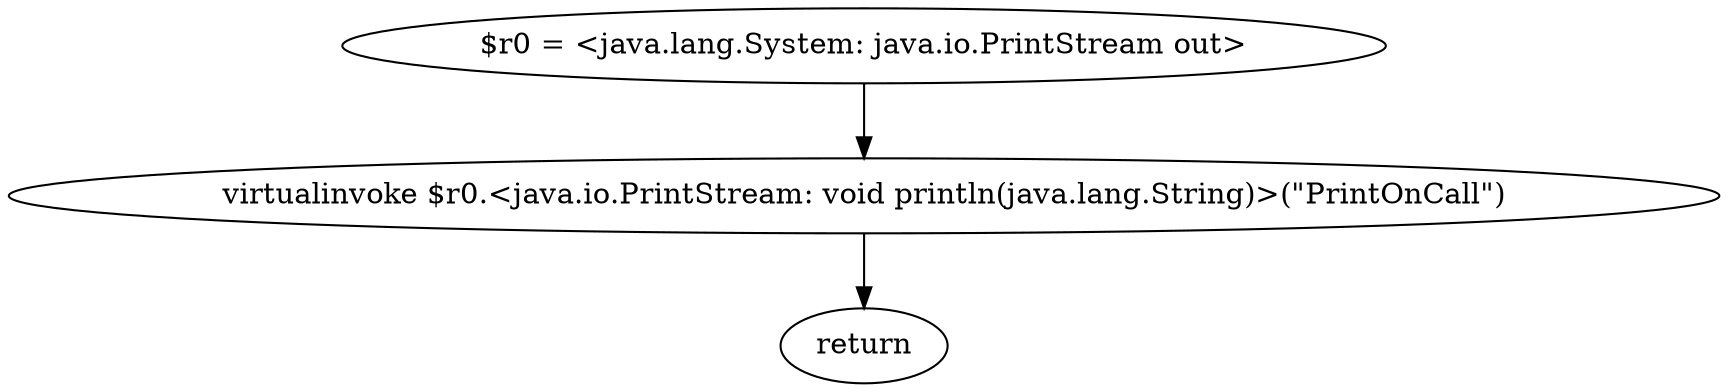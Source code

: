 digraph "unitGraph" {
    "$r0 = <java.lang.System: java.io.PrintStream out>"
    "virtualinvoke $r0.<java.io.PrintStream: void println(java.lang.String)>(\"PrintOnCall\")"
    "return"
    "$r0 = <java.lang.System: java.io.PrintStream out>"->"virtualinvoke $r0.<java.io.PrintStream: void println(java.lang.String)>(\"PrintOnCall\")";
    "virtualinvoke $r0.<java.io.PrintStream: void println(java.lang.String)>(\"PrintOnCall\")"->"return";
}
